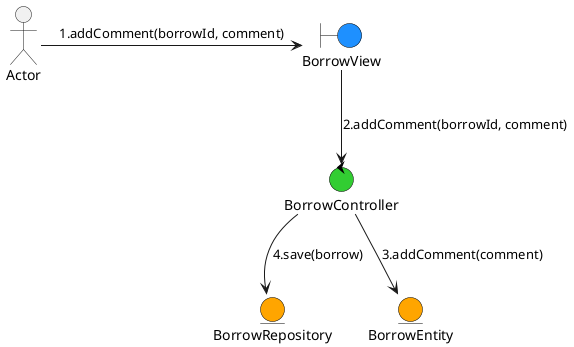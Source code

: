 @startuml AddCommentToBorrow

skinparam boundary {
  backgroundColor DodgerBlue
  borderColor black
}

skinparam control {
  backgroundColor LimeGreen
  borderColor black
}

skinparam entity {
  backgroundColor Orange
  borderColor black
}

actor Actor
boundary BorrowView
control BorrowController
entity BorrowRepository
entity BorrowEntity

Actor -right-> (BorrowView) : 1.addComment(borrowId, comment)
(BorrowView) --> (BorrowController) : 2.addComment(borrowId, comment)
(BorrowController) -down-> (BorrowEntity) : 3.addComment(comment)
(BorrowController) -down-> (BorrowRepository) : 4.save(borrow)
@enduml